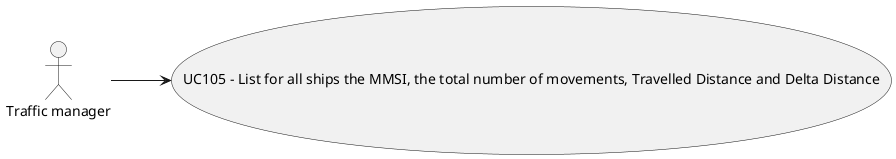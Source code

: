 

@startuml

left to right direction
:Traffic manager: --> (UC105 - List for all ships the MMSI, the total number of movements, Travelled Distance and Delta Distance)
@enduml